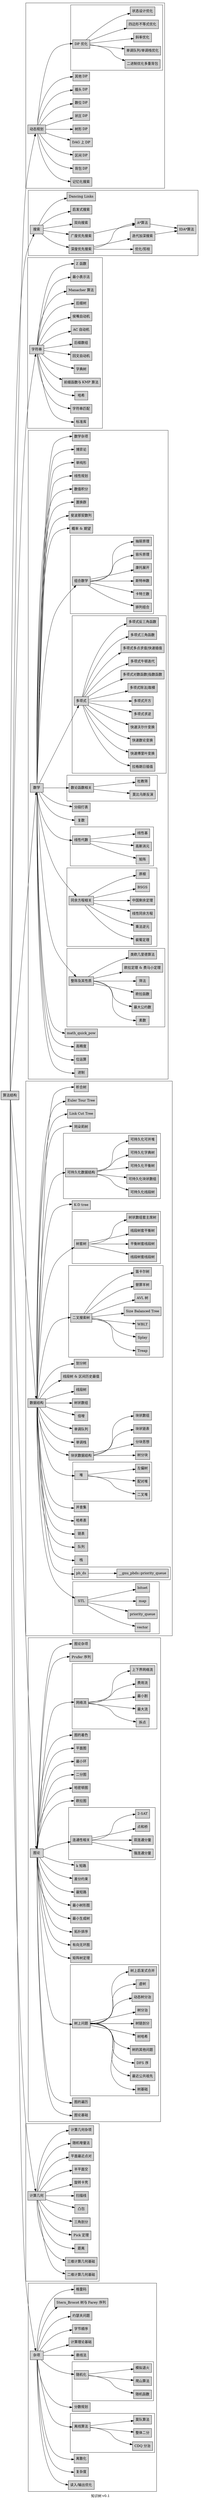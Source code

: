 digraph{
    graph[rankdir=LR];
    node[shape=box,style=filled];

    root[label="算法结构"];
    root -> { dp, search, string, math, ds, gra, geometry, misc }

    subgraph cluster_search{/*{{{*/
        search[label="搜索"];
        search_opt[label="优化/剪枝"];
        search_dfs[label="深度优先搜索"];
        search_bfs[label="广度优先搜索"];
        search_bidir[label="双向搜索"];
        search_heuristic[label="启发式搜索"];
        search_astar[label="A*算法"];
        search_iter[label="迭代加深搜索"];
        search_ida[label="IDA*算法"];
        //search_back[label="回溯法"];
        search_dlx[label="Dancing Links"];

        search -> {
            search_dfs,
                search_bfs,
                search_bidir,
                search_heuristic,
                //search_back,
                search_dlx
        }
        search_dfs -> search_opt ;
        search_dfs -> search_astar;
        search_bfs -> search_astar -> search_ida ;
        search_dfs -> search_iter -> search_ida ;
    }/*}}}*/
    subgraph cluster_dp{/*{{{*/
        //bgcolor="green";
        dp[label="动态规划"];
        dp_memo[label="记忆化搜索"];
        dp_knapsack[label="背包 DP"];
        dp_interval[label="区间 DP"];
        dp_dag[label="DAG 上 DP"];
        dp_tree[label="树形 DP"];
        dp_state[label="状圧 DP"];
        dp_number[label="数位 DP"];
        dp_plug[label="插头 DP"];
        dp_misc[label="其他 DP"];

        dp -> { 
            dp_memo,
                dp_knapsack,
                dp_interval,
                dp_dag,
                dp_tree,
                dp_state,
                dp_number,
                dp_plug,
                dp_opt,
                dp_misc
        }

        subgraph cluster_dp_opt{
            dp_opt[label="DP 优化"];
            dp_opt_bin_knapsack[label="二进制优化多重背包"];
            dp_opt_bin_mon_que_stack[label="单调队列/单调栈优化"];
            dp_opt_con_hull_opt[label="斜率优化"];
            dp_opt_knu_yao_qua_ine[label="四边形不等式优化"];
            dp_opt_sta_opt[label="状态设计优化"];

            dp_opt ->{
                dp_opt_bin_knapsack,
                    dp_opt_bin_mon_que_stack,
                    dp_opt_con_hull_opt,
                    dp_opt_knu_yao_qua_ine,
                    dp_opt_sta_opt
            }
        }
    }/*}}}*/
    subgraph cluster_string{/*{{{*/
        string[label="字符串"];
        string_stl[label="标准库"];
        string_match[label="字符串匹配"];
        string_hash[label="哈希"];
        string_pre[label="前缀函数与 KMP 算法"];
        string_trie[label="字典树"];
        string_pam[label="回文自动机"];
        string_sa[label="后缀数组"];
        string_ac[label="AC 自动机"];
        string_sam[label="侯嘴自动机"];
        string_suf_tree[label="后缀树"];
        string_manacher[label="Manacher 算法"];
        string_min[label="最小表示法"];
        string_z[label="Z 函数"];

        string -> {
            string_stl,
                string_match,
                string_hash,
                string_pre,
                string_trie,
                string_pam,
                string_sa,
                string_ac,
                string_sam,
                string_suf_tree,
                string_manacher,
                string_min,
                string_z
        }
    }/*}}}*/
    subgraph cluster_math{/*{{{*/
        math[label="数学"];
        math_base[label="进制"];
        math_bit[label="位运算"];
        math_bignum[label="高精度"];
        math_quick_pow[labek="快速幂"];

        subgraph cluster_math_div{/*{{{*/
            math_div[label="整除及其性质"];
            math_prime[label="素数"];
            math_gcd[label="最大公约数"];
            math_euler[label="欧拉函数"];
            math_sieve[label="筛法"];
            math_fermat[label="欧拉定理 & 费马小定理"];
            math_euclidean_like[label="类欧几里德算法"];

            math_div -> {
                math_prime,
                    math_gcd,
                    math_euler,
                    math_sieve,
                    math_fermat,
                    math_euclidean_like
            }
        }/*}}}*/
        subgraph cluster_math_modular{/*{{{*/
            math_modular[label="同余方程相关"];
            math_bezouts[label="裴蜀定理"];
            math_inverse[label="乘法逆元"];
            math_linear_equation[label="线性同余方程"];
            math_crt[label="中国剩余定理"];
            math_bsgs[label="BSGS"];
            math_primitive_root[label="原根"];

            math_modular -> {
                math_bezouts,
                    math_inverse,
                    math_linear_equation,
                    math_crt,
                    math_bsgs,
                    math_primitive_root
            }
        }/*}}}*/
        subgraph cluster_math_linear_algebra{/*{{{*/
            math_linear_algebra[label="线性代数"];
            math_matrix[label="矩阵"];
            math_gauss[label="高斯消元"];
            math_basis[label="线性基"];

            math_linear_algebra -> {
                math_matrix,
                    math_gauss,
                    math_basis
            }
        }/*}}}*/
        math_complex[label="复数"];
        math_dictionary[label="分段打表"];
        subgraph cluster_math_number_theorem{/*{{{*/
            math_number_theorem[label="数论函数相关"];
            math_mobius[label=" 莫比乌斯反演"];
            math_du_sieves[label="杜教筛"];

            math_number_theorem -> {
                math_mobius,
                    math_du_sieves
            }
        }/*}}}*/
        subgraph cluster_math_poly{/*{{{*/
            math_poly[label="多项式"];
            math_poly_lagrange_poly[label="拉格朗日插值"];
            math_poly_fft[label="快速傅里叶变换"];
            math_poly_ntt[label="快速数论变换"];
            math_poly_fwt[label="快速沃尔什变换"];
            math_poly_inv[label="多项式求逆"];
            math_poly_sqrt[label="多项式开方"];
            math_poly_div_mod[label="多项式除法|取模"];
            math_poly_ln_exp[label="多项式对数函数|指数函数"];
            math_poly_newton[label="多项式牛顿迭代"];
            math_poly_mul_eval_inter[label="多项式多点求值|快速插值"];
            math_poly_tri_func[label="多项式三角函数"];
            math_poly_inv_tri_func[label="多项式反三角函数"];

            math_poly -> {
                math_poly_lagrange_poly,
                    math_poly_fft,
                    math_poly_ntt,
                    math_poly_fwt,
                    math_poly_inv,
                    math_poly_sqrt,
                    math_poly_div_mod,
                    math_poly_ln_exp,
                    math_poly_newton,
                    math_poly_mul_eval_inter,
                    math_poly_tri_func,
                    math_poly_inv_tri_func
            }
        }/*}}}*/
        subgraph cluster_math_comb{/*{{{*/
            math_comb[label="组合数学"];
            math_combination[label="排列组合"];
            math_catalan[label="卡特兰数"];
            math_stirling[label="斯特林数"];
            math_cantor[label="康托展开"];
            math_inc_exc_pri[label="容斥原理"];
            math_dra_pri[label="抽屉原理"];

            math_comb -> {
                math_combination,
                    math_catalan,
                    math_stirling,
                    math_cantor,
                    math_inc_exc_pri,
                    math_dra_pri
            }
        }/*}}}*/
        math_expectation[label="概率 & 期望"];
        math_fibonacci[label="斐波那契数列"];
        math_permutation_group[label="置换群"];
        math_integral[label="数值积分"];
        math_linear_programming[label="线性规划"];
        math_simplex[label="单纯形"];
        math_game_theory[label="博弈论"];
        math_misc[label="数学杂项"];

        math -> {
            math_base,
                math_bit,
                math_bignum,
                math_quick_pow,
                math_div,
                math_modular,
                math_linear_algebra,
                math_complex,
                math_dictionary,
                math_number_theorem,
                math_poly,
                math_comb,
                math_expectation,
                math_fibonacci,
                math_permutation_group,
                math_integral,
                math_linear_programming,
                math_simplex,
                math_game_theory,
                math_misc
        }
    }/*}}}*/
    subgraph cluster_ds{/*{{{*/
        ds[label="数据结构"];

        subgraph cluster_ds_stl{
            ds_stl[label="STL"];
            ds_stl_vector[label="vector"];
            ds_stl_priority_queue[label="priority_queue"];
            ds_stl_map[label="map"];
            ds_stl_bitset[label="bitset"];

            ds_stl -> {
                ds_stl_vector,
                    ds_stl_priority_queue,
                    ds_stl_map,
                    ds_stl_bitset
            }
        }
        subgraph cluster_ds_pbds{
            ds_pbds[label="pb_ds"];
            ds_pb_ds_priority_queue[label="__gnu_pbds::priority_queue"];

            ds_pbds -> ds_pb_ds_priority_queue;
        }
        ds_stack[label="栈"];
        ds_queue[label="队列"];
        ds_linked_list[label="链表"];
        ds_hash[label="哈希表"];
        ds_dsu[label="并查集"];

        subgraph cluster_ds_heap{
            ds_heap[label="堆"];
            ds_binary_heap[label="二叉堆"];
            ds_pairing_heap[label="配对堆"];
            ds_leftist_tree[label="左偏树"];

            ds_heap -> {
                ds_binary_heap,
                    ds_pairing_heap,
                    ds_leftist_tree
            }
        }
        subgraph ds_block{
            ds_block[label="块状数据结构"];
            ds_square_root_decomposition[label="分块思想"];
            ds_block_list[label="块状链表"];
            ds_block_array[label="块状数组"];
            ds_tree_decompose[label="树分块"];

            ds_block -> {
                ds_square_root_decomposition,
                    ds_block_list,
                    ds_block_array,
                    ds_tree_decompose
            }
        }
        ds_monotonous_stack[label="单调栈"];
        ds_monotonous_queue[label="单调队列"];
        ds_sparse_table[label="倍增"];
        ds_bit[label="树状数组"];
        ds_segment[label="线段树"];
        ds_segment_tree_beats[label="线段树 & 区间历史最值"];
        ds_dividing[label="划分树"];

        subgraph cluster_ds_bst{
            ds_bst[label="二叉搜索树"];
            ds_treap[label="Treap"];
            ds_splay[label="Splay"];
            ds_wblt[label="WBLT"];
            ds_sbt[label="Size Balanced Tree"];
            ds_avl[label="AVL 树"];
            ds_scapegoat[label="替罪羊树"];
            ds_cartesian_tree[label="笛卡尔树"];

            ds_bst -> {
                ds_treap,
                    ds_splay,
                    ds_wblt,
                    ds_sbt,
                    ds_avl,
                    ds_scapegoat,
                    ds_cartesian_tree
            }
        }
        subgraph cluster_ds_dsids{
            ds_dsids[label="树套树"];
            ds_seg_in_seg[label="线段树套线段树"];
            ds_seg_in_balanced[label="平衡树套线段树"];
            ds_balanced_in_seg[label="线段树套平衡树"];
            ds_persistent_in_bit[label="树状数组套主席树"];

            ds_dsids -> {
                ds_seg_in_seg,
                    ds_seg_in_balanced,
                    ds_balanced_in_seg,
                    ds_persistent_in_bit
            }
        }
        ds_k_dtree[label="K-D tree"];

        subgraph cluster_ds_persis{
            ds_persis[label="可持久化数据结构"];
            ds_persistent_seg[label="可持久化线段树"];
            ds_persistent_block_array[label="可持久化块状数组"];
            ds_persistent_balanced[label="可持久化平衡树"];
            ds_persistent_trie[label="可持久化字典树"];
            ds_persistent_heap[label="可持久化可并堆"];

            ds_persis -> {
                ds_persistent_seg,
                    ds_persistent_block_array,
                    ds_persistent_balanced,
                    ds_persistent_trie,
                    ds_persistent_heap
            }
        }
        ds_odt[label="珂朵莉树"];
        ds_lct[label="Link Cut Tree"];
        ds_ett[label="Euler Tour Tree"];
        ds_divide_combine[label="析合树"];

        ds -> {
            ds_stl,
                ds_pbds,
                ds_stack,
                ds_queue,
                ds_linked_list,
                ds_hash,
                ds_dsu,
                ds_heap,
                ds_block,
                ds_monotonous_stack,
                ds_monotonous_queue,
                ds_sparse_table,
                ds_bit,
                ds_segment,
                ds_segment_tree_beats,
                ds_dividing,
                ds_bst,
                ds_dsids,
                ds_k_dtree,
                ds_persis,
                ds_odt,
                ds_lct,
                ds_ett,
                ds_divide_combine
        }
    }/*}}}*/
    subgraph cluster_gra{/*{{{*/
        gra[label="图论"];
        graph_basic[label="图论基础"];
        graph_traverse[label="图的遍历"];

        subgraph cluster_gra_tree{
            gra_tree[label="树上问题"];
            graph_tree_basic[label="树基础"];
            graph_lca[label="最近公共祖先"];
            graph_dfs_order[label="DFS 序"];
            graph_tree_misc[label="树的其他问题"];
            graph_tree_hash[label="树哈希"];
            graph_heavy_light_decomposition[label="树链剖分"];
            graph_tree_divide[label="树分治"];
            graph_dynamic_tree_divide[label="动态树分治"];
            graph_virtual_tree[label="虚树"];
            graph_dsu_on_tree[label="树上启发式合并"];

            gra_tree -> {
                graph_tree_basic,
                    graph_lca,
                    graph_dfs_order,
                    graph_tree_misc,
                    graph_tree_hash,
                    graph_heavy_light_decomposition,
                    graph_tree_divide,
                    graph_dynamic_tree_divide,
                    graph_virtual_tree,
                    graph_dsu_on_tree
            }
        }
        graph_matrix_tree[label="矩阵树定理"];
        graph_dag[label="有向无环图"];
        graph_topo[label="拓扑排序"];
        graph_mst[label="最小生成树"];
        graphst[label="最小树形图"];
        graph_shortest_path[label="最短路"];
        graph_differential_constraints[label="差分约束"];
        graph_kth_path[label="k 短路"];

        subgraph cluster_gra_com{
            gra_com[label="连通性相关"];
            graph_scc[label="强连通分量"];
            graph_bcc[label="双连通分量"];
            graph_bridge[label="点和桥"];
            graph_2_sat[label="2-SAT"];

            gra_com -> {
                graph_scc,
                    graph_bcc,
                    graph_bridge,
                    graph_2_sat
            }
        }
        graph_euler[label="欧拉图"];
        graph_hamilton[label="哈密顿图"];
        graph_bi_graph[label="二分图"];
        graph_min_circle[label="最小环"];
        graph_planar[label="平面图"];
        graph_color[label="图的着色"];

        subgraph cluster_gra_flow{
            gra_flow[label="网络流"];
            graph_flow_node[label="拆点"];
            graph_flow_max_flow[label="最大流"];
            graph_flow_min_cut[label="最小割"];
            graph_flow_min_cost[label="费用流"];
            graph_flow_bound[label="上下界网络流"];

            gra_flow -> {
                graph_flow_node,
                    graph_flow_max_flow,
                    graph_flow_min_cut,
                    graph_flow_min_cost,
                    graph_flow_bound
            }
        }
        graph_prufer[label="Prufer 序列"];
        graph_misc[label="图论杂项"];

        gra -> {
            graph_basic,
                graph_traverse,
                gra_tree,
                graph_matrix_tree,
                graph_dag,
                graph_topo,
                graph_mst,
                graphst,
                graph_shortest_path,
                graph_differential_constraints,
                graph_kth_path,
                gra_com,
                graph_euler,
                graph_hamilton,
                graph_bi_graph,
                graph_min_circle,
                graph_planar,
                graph_color,
                gra_flow,
                graph_prufer,
                graph_misc
        }
    }/*}}}*/
    subgraph cluster_geometry{/*{{{*/
        geometry[label="计算几何"];
        geometry_2d[label="二维计算几何基础"];
        geometry_3d[label="三维计算几何基础"];
        geometry_distance[label="距离"];
        geometry_pick[label="Pick 定理"];
        geometry_triangulation[label="三角剖分"];
        geometry_convex_hull[label="凸包"];
        geometry_scanning[label="扫描线"];
        geometry_rotating_calipers[label="旋转卡壳"];
        geometry_half_plane_intersection[label="半平面交"];
        geometry_nearest_points[label="平面最近点对"];
        geometry_random_incremental[label="随机增量法"];
        geometry_magic[label="计算几何杂项"];

        geometry -> {
            geometry_2d,
                geometry_3d,
                geometry_distance,
                geometry_pick,
                geometry_triangulation,
                geometry_convex_hull,
                geometry_scanning,
                geometry_rotating_calipers,
                geometry_half_plane_intersection,
                geometry_nearest_points,
                geometry_random_incremental,
                geometry_magic
        }
    }/*}}}*/
    subgraph cluster_misc{/*{{{*/
        misc[label="杂项"];
        misc_io[label="读入/输出优化"];
        misc_complexity[label="复杂度"];
        misc_discrete[label="离散化"];

        subgraph cluster_misc_offline{
            misc_offline[label="离线算法"];
            misc_cdq_divide[label="CDQ 分治"];
            misc_parallel_binsearch[label="整体二分"];
            misc_mo_algo[label="莫队算法"];

            misc_offline -> {
                misc_cdq_divide,
                    misc_parallel_binsearch,
                    misc_mo_algo
            }
        }
        misc_fractional_programming[label="分数规划"];
        subgraph cluster_misc_random{
            misc_random[label="随机化"];
            misc_random_func[label="随机函数"];
            misc_hill_climbing[label="爬山算法"];
            misc_simulated_annealing[label="模拟退火"];
            misc_random -> {
                misc_random_func,
                    misc_hill_climbing,
                    misc_simulated_annealing
            }
        }
        misc_largest_matrix[label="悬线法"];
        misc_cc_basic[label="计算理论基础"];
        misc_endianness[label="字节顺序"];
        misc_josephus[label="约瑟夫问题"];
        misc_stern_brocot[label="Stern_Brocot 树与 Farey 序列"];
        misc_gray_code[label="格雷码"];

        misc -> {
            misc_io,
                misc_complexity,
                misc_discrete,
                misc_offline,
                misc_fractional_programming,
                misc_random,
                misc_largest_matrix,
                misc_cc_basic,
                misc_endianness,
                misc_josephus,
                misc_stern_brocot,
                misc_gray_code
        }
    }/*}}}*/

    label="知识树 v0.1";
}
